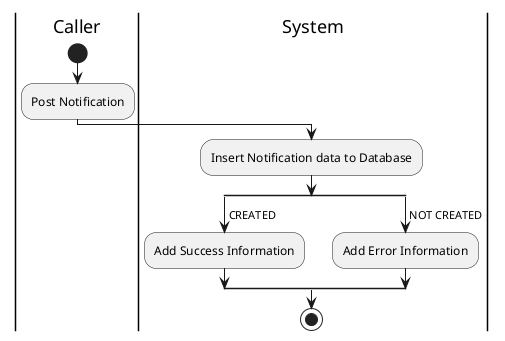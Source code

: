 @startuml PostNotification

skinparam ConditionEndStyle hline
skinparam conditionStyle diamond
skinparam Monochrome true
skinparam Shadowing false

|Caller|

start
:Post Notification;

|System|
:Insert Notification data to Database;
split
    -> CREATED;
    :Add Success Information;
split again
    -> NOT CREATED;
    :Add Error Information;
end split
stop

@enduml